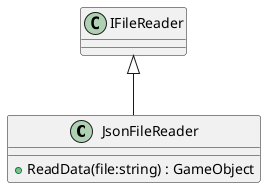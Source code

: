 @startuml
class JsonFileReader {
    + ReadData(file:string) : GameObject
}
IFileReader <|-- JsonFileReader
@enduml
